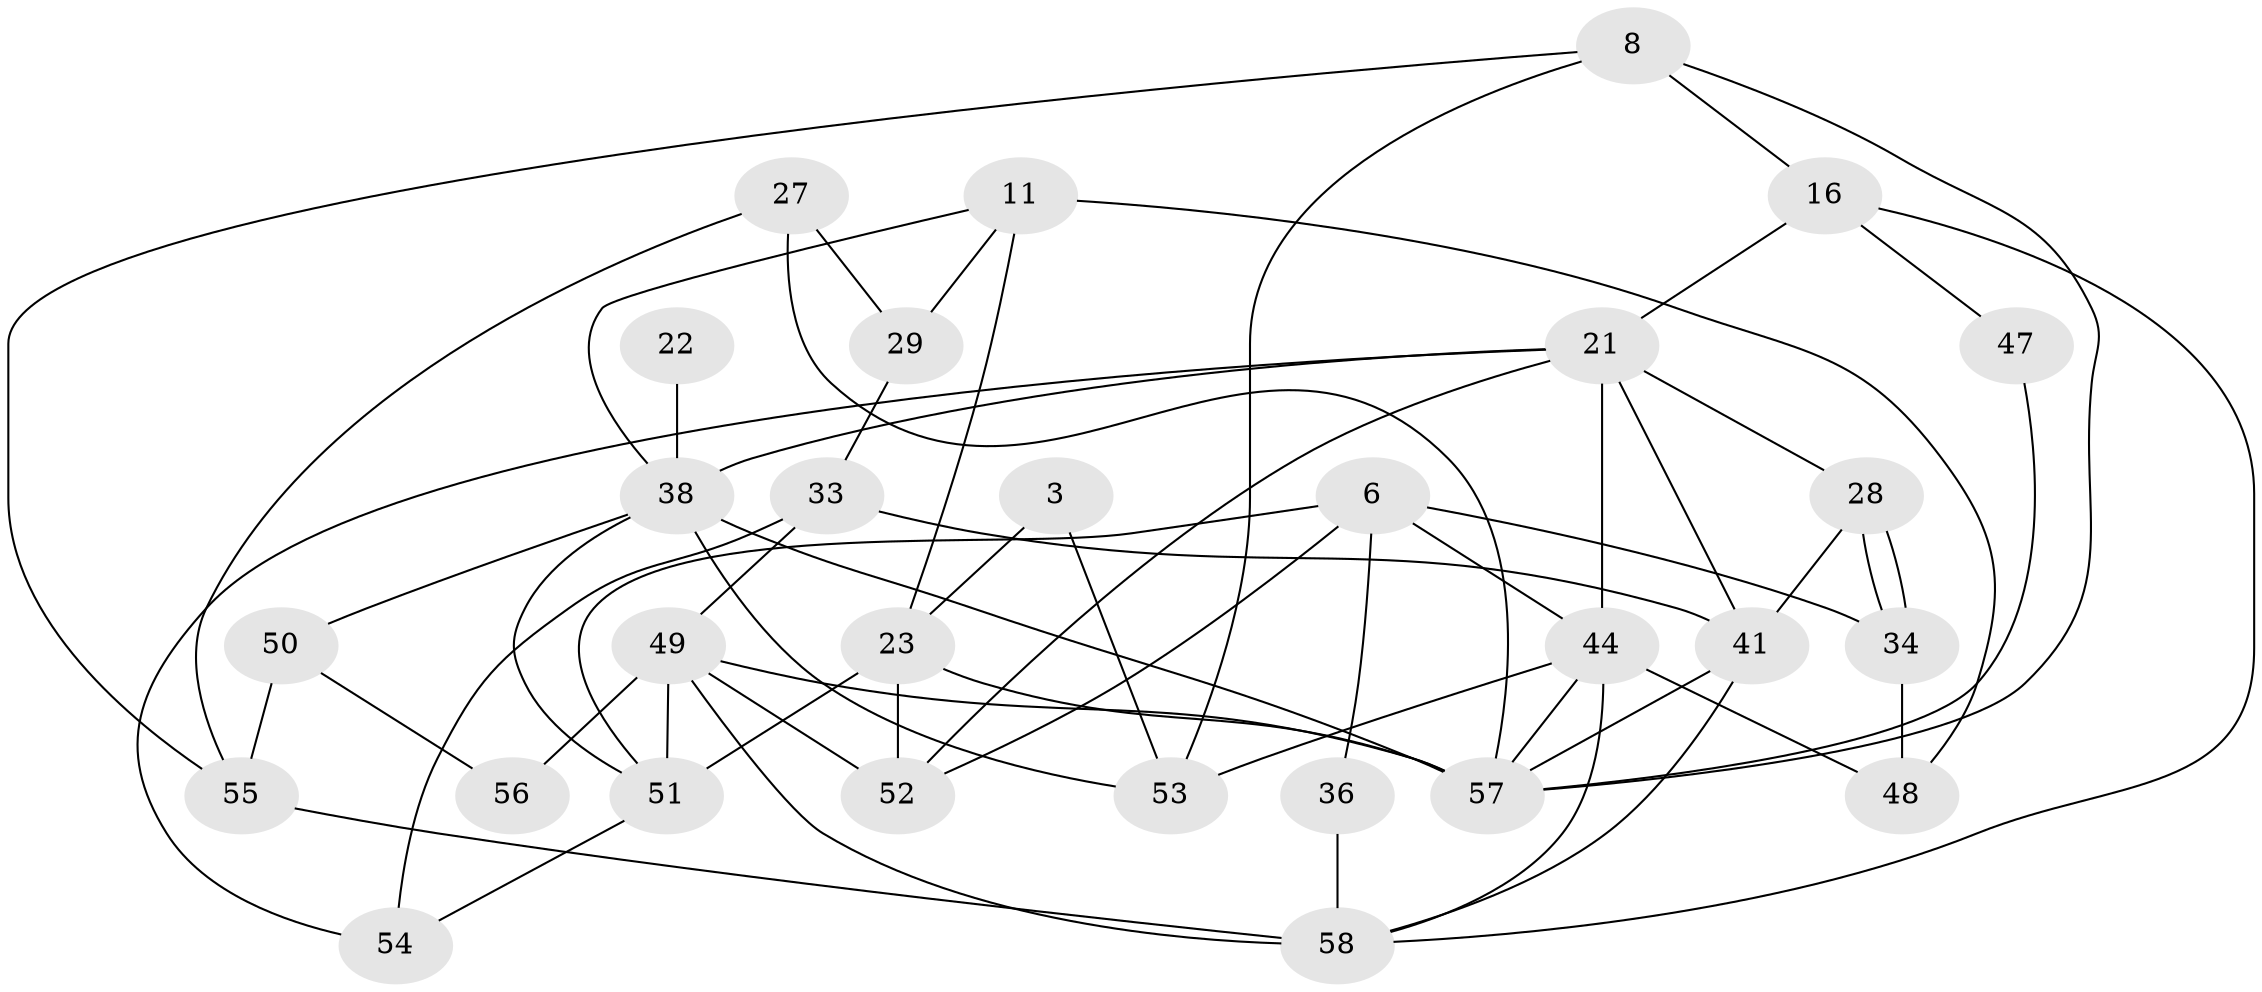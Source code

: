 // original degree distribution, {5: 0.1896551724137931, 4: 0.3620689655172414, 2: 0.13793103448275862, 3: 0.20689655172413793, 7: 0.05172413793103448, 6: 0.034482758620689655, 8: 0.017241379310344827}
// Generated by graph-tools (version 1.1) at 2025/49/03/09/25 04:49:13]
// undirected, 29 vertices, 60 edges
graph export_dot {
graph [start="1"]
  node [color=gray90,style=filled];
  3;
  6;
  8;
  11 [super="+7"];
  16;
  21 [super="+18"];
  22;
  23 [super="+10+14"];
  27;
  28;
  29;
  33 [super="+32"];
  34;
  36 [super="+17"];
  38 [super="+12+37+35"];
  41 [super="+30"];
  44 [super="+40"];
  47;
  48 [super="+25"];
  49 [super="+43"];
  50;
  51 [super="+39"];
  52 [super="+45"];
  53 [super="+46"];
  54 [super="+19"];
  55;
  56;
  57 [super="+42"];
  58 [super="+9"];
  3 -- 23;
  3 -- 53;
  6 -- 51;
  6 -- 44;
  6 -- 34;
  6 -- 36;
  6 -- 52;
  8 -- 16;
  8 -- 55;
  8 -- 57;
  8 -- 53;
  11 -- 48 [weight=2];
  11 -- 23 [weight=2];
  11 -- 29;
  11 -- 38 [weight=2];
  16 -- 58;
  16 -- 47;
  16 -- 21;
  21 -- 52 [weight=2];
  21 -- 44 [weight=3];
  21 -- 28;
  21 -- 54;
  21 -- 38;
  21 -- 41;
  22 -- 38 [weight=3];
  23 -- 52 [weight=2];
  23 -- 57 [weight=2];
  23 -- 51;
  27 -- 29;
  27 -- 55;
  27 -- 57;
  28 -- 34;
  28 -- 34;
  28 -- 41;
  29 -- 33;
  33 -- 54;
  33 -- 49 [weight=2];
  33 -- 41 [weight=2];
  34 -- 48;
  36 -- 58 [weight=2];
  38 -- 57 [weight=3];
  38 -- 51;
  38 -- 53 [weight=3];
  38 -- 50;
  41 -- 57 [weight=2];
  41 -- 58;
  44 -- 48 [weight=2];
  44 -- 57 [weight=2];
  44 -- 53 [weight=2];
  44 -- 58 [weight=2];
  47 -- 57;
  49 -- 57 [weight=3];
  49 -- 51 [weight=2];
  49 -- 52 [weight=2];
  49 -- 56;
  49 -- 58 [weight=2];
  50 -- 55;
  50 -- 56;
  51 -- 54;
  55 -- 58;
}
